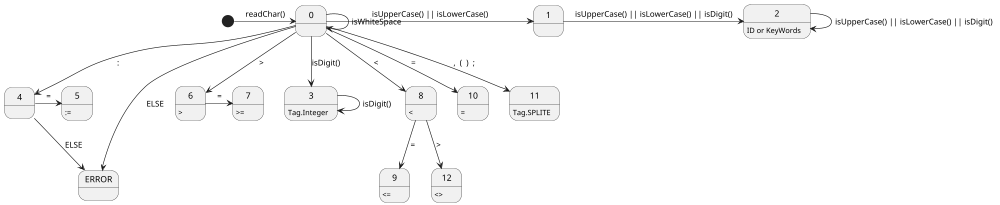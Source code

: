 @startuml
'https://plantuml.com/state-diagram

scale 1000 width
state 2: ID or KeyWords
state 3: Tag.Integer
state 5: :=
state 6: >
state 7: >=
state 8: <
state 9: <=
state 10: =
state 11: Tag.SPLITE
state 12: <>
[*] -> 0 : readChar()
0 -> 0 : isWhiteSpace
0 -> 1 : isUpperCase() || isLowerCase()
1 -> 2 : isUpperCase() || isLowerCase() || isDigit()
2 -> 2 : isUpperCase() || isLowerCase() || isDigit()
0 --> 3 : isDigit()
3 --> 3 : isDigit()
0 --> 4 : :
4 -> 5 : =
4 -> ERROR : ELSE
0 --> 6 : >
6 -> 7 :=
0 --> 8 : <
8 --> 12 : >
8 --> 9 : =
0 --> 10: =
0 --> 11:  ,  (  )  ;
0 ---> ERROR: ELSE
@enduml